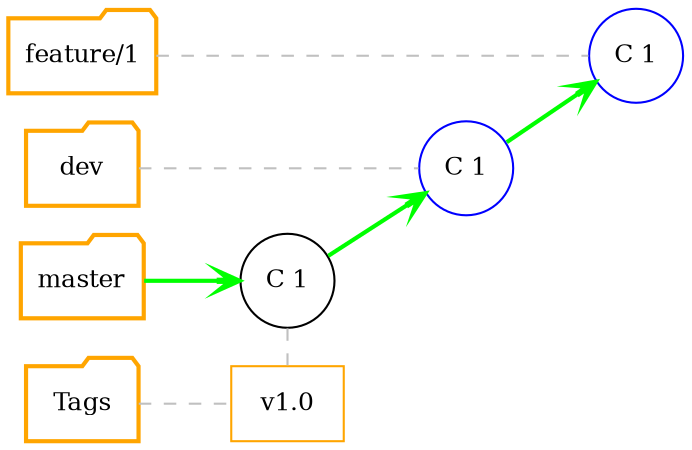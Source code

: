 digraph git_branch_model {
  splines=line
  rankdir="LR"
  bgcolor="transparent"

  /* Global Node/Edge config */
  edge[arrowhead=open]

  /* Nodes representing the branches */
  node[ fontsize=12.0,style="bold", shape=folder, color=orange]
  master [group="master"]
  dev [group="dev"]
  feature_1 [label="feature/1", group="feature"]
  tags [label="Tags", group="tags"]

  /* Nodes representing Tags */
  node[shape=rect,fontsize=12.0, style="", color=orange]
  T_1 [label="v1.0", group="release"]

  /* Nodes representing commit */
  node[ fontsize=12.0,style="",shape=circle, color=""]
  C_1[label="C 1", group="master"]

  /* Nodes representing pointer */
  node[color="blue"]
  C_1_D [label="C 1", group="dev"]
  C_1_F_1 [label="C 1", group="feature"]

  edge[arrowhead=none, style="dashed",color=gray]
  /* Define branch commits */
  master -> C_1 [arrowhead=open, color="green", style="bold"]
  feature_1 -> C_1_F_1
  tags -> T_1

  /* Define dev branch commits */
  dev -> C_1_D

  /* 2. Git Tags */
  C_1 -> T_1

  edge[color="green", arrowhead=open,  style="bold"]
  /* 1. inter branch commit */
  C_1 -> C_1_D -> { C_1_F_1 }


  {rank=same; C_1 T_1}
  {rank=same; master dev feature_1 tags}
}
